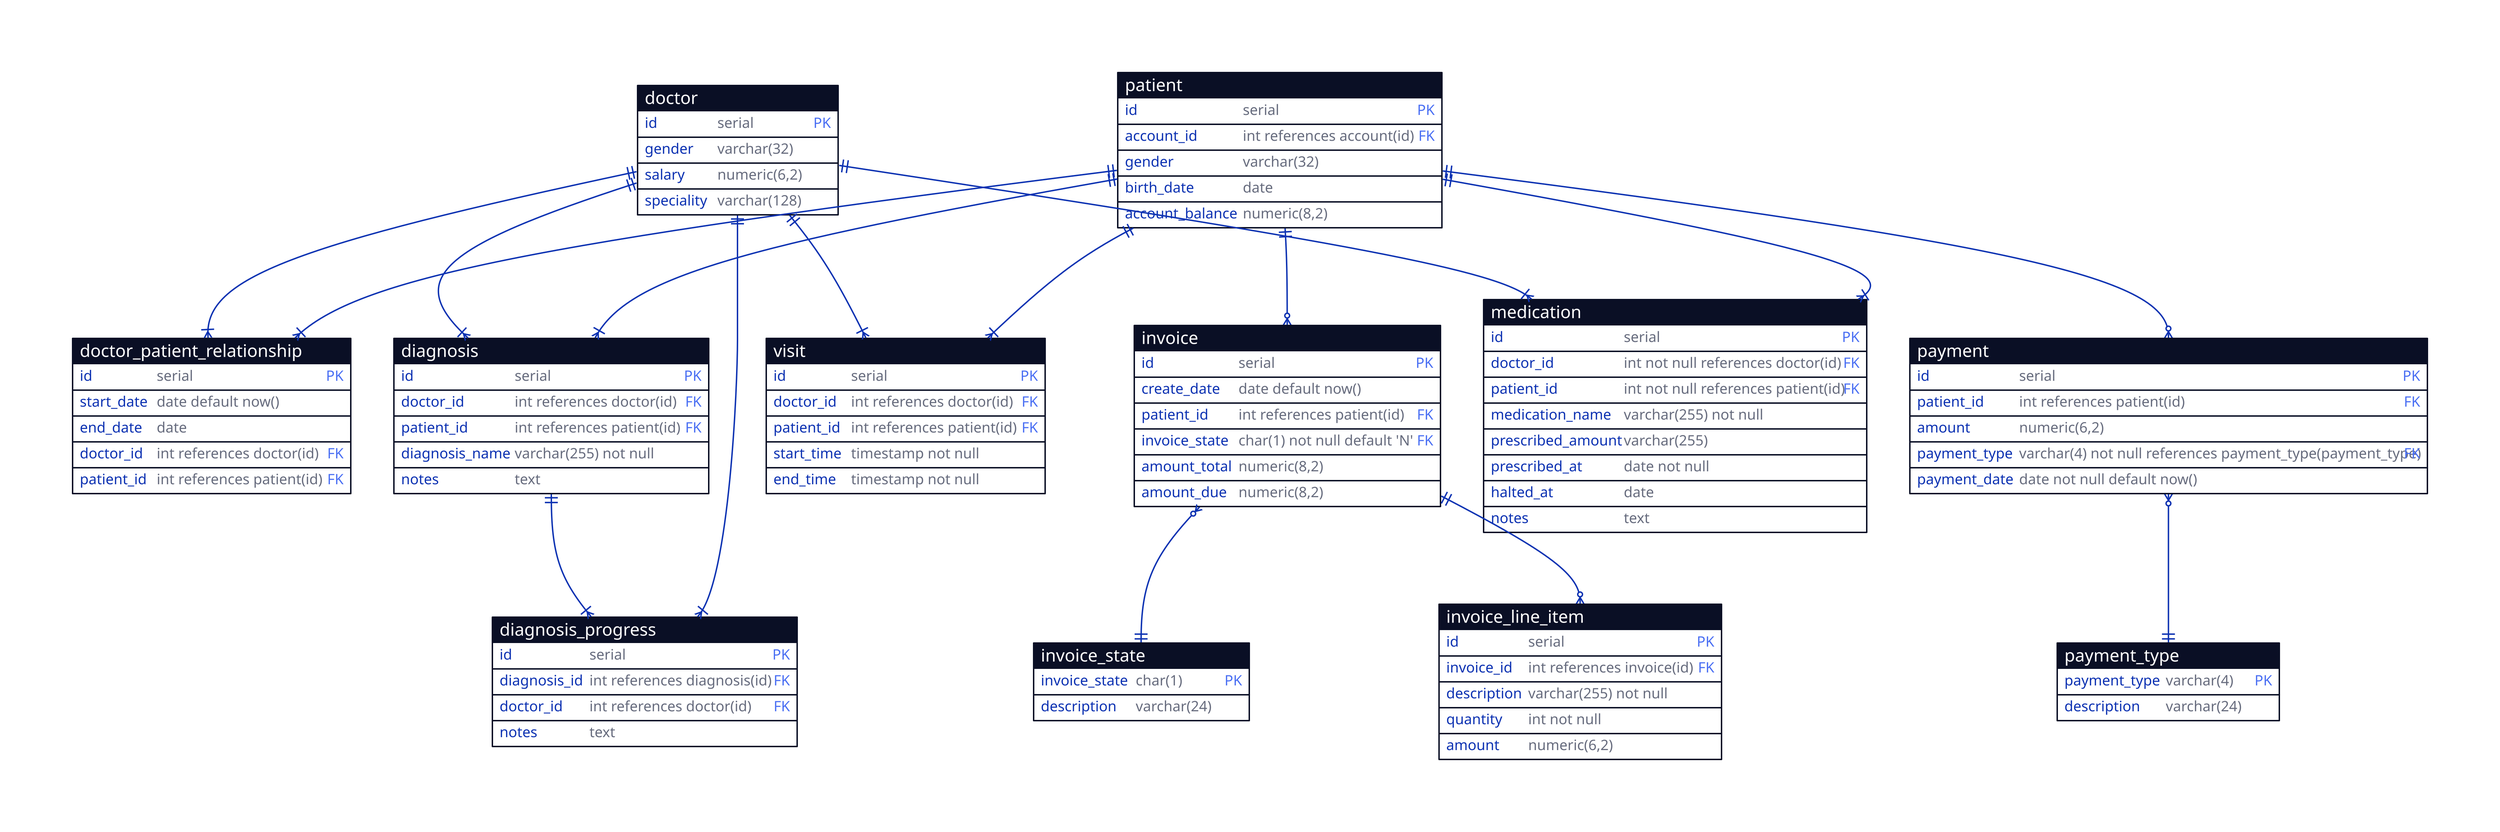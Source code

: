 
doctor {
  shape: sql_table
  id: serial {constraint: primary_key}
  gender: varchar(32)
  salary: numeric(6,2)
  speciality: varchar(128)
}

patient {
  shape: sql_table
  id: serial {constraint: primary_key}
  account_id: int references account(id) {constraint: foreign_key}
  gender: varchar(32)
  birth_date: date
  account_balance: numeric(8,2)
}

doctor_patient_relationship {
  shape: sql_table
  id: serial {constraint: primary_key}
  start_date: date default now()
  end_date: date
  doctor_id: int references doctor(id) {constraint: foreign_key}
  patient_id: int references patient(id) {constraint: foreign_key}
}

doctor <-> doctor_patient_relationship.doctor_id: {
  source-arrowhead.shape: cf-one-required
  target-arrowhead.shape: cf-many-required
}

patient <-> doctor_patient_relationship.patient_id: {
  source-arrowhead.shape: cf-one-required
  target-arrowhead.shape: cf-many-required
}

invoice_state{
  shape: sql_table
  invoice_state: char(1) {constraint: primary_key}
  description: varchar(24)
}

invoice {
  shape: sql_table
  id: serial {constraint: primary_key}
  create_date: date default now()
  patient_id: int references patient(id) {constraint: foreign_key}
  invoice_state: char(1) not null default 'N'  {constraint: foreign_key}
  amount_total: numeric(8,2)
  amount_due: numeric(8,2)
}

invoice.invoice_state <-> invoice_state.invoice_state: {
  source-arrowhead.shape: cf-many
  target-arrowhead.shape: cf-one-required
}

patient <-> invoice.patient_id: {
  source-arrowhead.shape: cf-one-required
  target-arrowhead.shape: cf-many
}

invoice_line_item {
  shape: sql_table
  id: serial {constraint: primary_key}
  invoice_id: int references invoice(id) {constraint: foreign_key}
  description: varchar(255) not null
  quantity: int not null
  amount: numeric(6,2)
}

invoice <-> invoice_line_item.invoice_id: {
  source-arrowhead.shape: cf-one-required
  target-arrowhead.shape: cf-many
}

payment_type{
  shape: sql_table
  payment_type: varchar(4) {constraint: primary_key}
  description: varchar(24)
}

payment {
  shape: sql_table
  id: serial {constraint: primary_key}
  patient_id: int references patient(id) {constraint: foreign_key}
  amount: numeric(6,2)
  payment_type: varchar(4) not null references payment_type(payment_type) {constraint: foreign_key}
  payment_date: date not null default now()
}

patient <-> payment.patient_id: {
  source-arrowhead.shape: cf-one-required
  target-arrowhead.shape: cf-many
}

payment.payment_type <-> payment_type.payment_type: {
  source-arrowhead.shape: cf-many
  target-arrowhead.shape: cf-one-required
}

visit {
  shape: sql_table
  id: serial {constraint: primary_key}
  doctor_id: int references doctor(id) {constraint: foreign_key}
  patient_id: int references patient(id) {constraint: foreign_key}
  start_time: timestamp not null
  end_time: timestamp not null
}

doctor <-> visit.doctor_id: {
  source-arrowhead.shape: cf-one-required
  target-arrowhead.shape: cf-many-required
}

patient <-> visit.patient_id: {
  source-arrowhead.shape: cf-one-required
  target-arrowhead.shape: cf-many-required
}

diagnosis {
  shape: sql_table
  id: serial {constraint: primary_key}
  doctor_id: int references doctor(id) {constraint: foreign_key}
  patient_id: int references patient(id) {constraint: foreign_key}
  diagnosis_name: varchar(255) not null
  notes: text
}

doctor <-> diagnosis.doctor_id: {
  source-arrowhead.shape: cf-one-required
  target-arrowhead.shape: cf-many-required
}

patient <-> diagnosis.patient_id: {
  source-arrowhead.shape: cf-one-required
  target-arrowhead.shape: cf-many-required
}

diagnosis_progress {
  shape: sql_table
  id: serial {constraint: primary_key}
  diagnosis_id: int references diagnosis(id) {constraint: foreign_key}
  doctor_id: int references doctor(id) {constraint: foreign_key}
  notes: text
}

diagnosis <-> diagnosis_progress.diagnosis_id: {
  source-arrowhead.shape: cf-one-required
  target-arrowhead.shape: cf-many-required
}

doctor <-> diagnosis_progress.doctor_id: {
  source-arrowhead.shape: cf-one-required
  target-arrowhead.shape: cf-many-required
}

medication {
  shape: sql_table
  id: serial {constraint: primary_key}
  doctor_id: int not null references doctor(id) {constraint: foreign_key}
  patient_id: int not null references patient(id) {constraint: foreign_key}
  medication_name: varchar(255) not null
  prescribed_amount: varchar(255)
  prescribed_at: date not null
  halted_at: date
  notes: text
}

doctor <-> medication.doctor_id: {
  source-arrowhead.shape: cf-one-required
  target-arrowhead.shape: cf-many-required
}

patient <-> medication.patient_id: {
  source-arrowhead.shape: cf-one-required
  target-arrowhead.shape: cf-many-required
}
